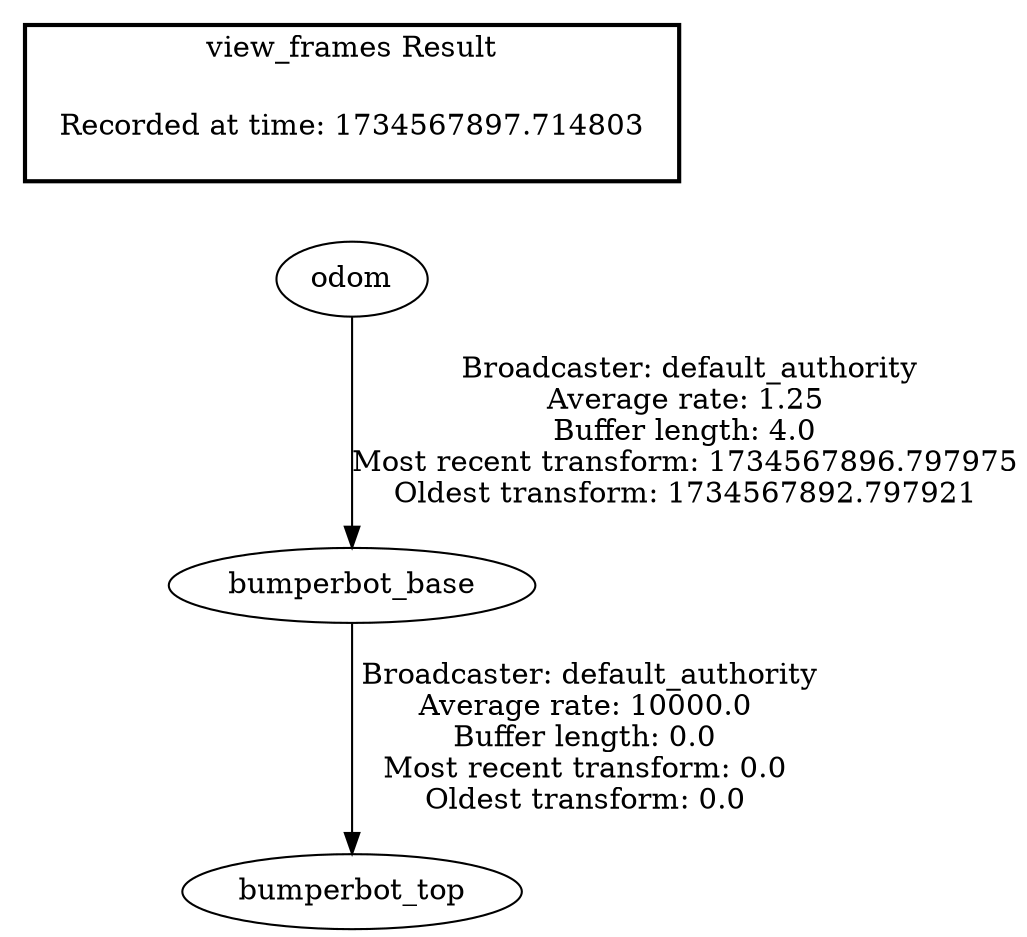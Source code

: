 digraph G {
"bumperbot_base" -> "bumperbot_top"[label=" Broadcaster: default_authority\nAverage rate: 10000.0\nBuffer length: 0.0\nMost recent transform: 0.0\nOldest transform: 0.0\n"];
"odom" -> "bumperbot_base"[label=" Broadcaster: default_authority\nAverage rate: 1.25\nBuffer length: 4.0\nMost recent transform: 1734567896.797975\nOldest transform: 1734567892.797921\n"];
edge [style=invis];
 subgraph cluster_legend { style=bold; color=black; label ="view_frames Result";
"Recorded at time: 1734567897.714803"[ shape=plaintext ] ;
}->"odom";
}